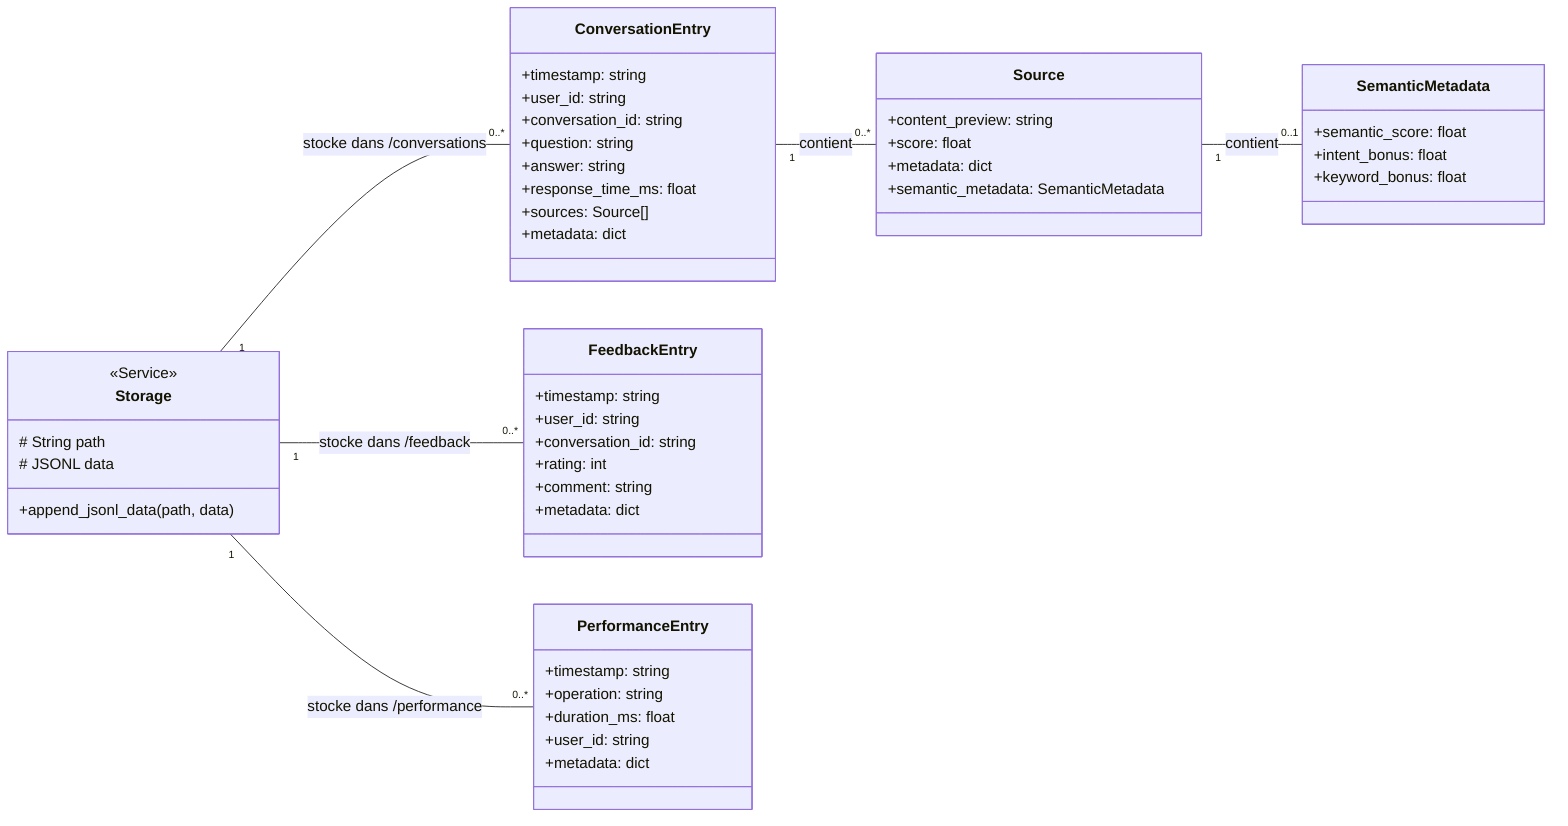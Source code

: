 classDiagram
    direction LR

    class Storage {
        <<Service>>
        # String path
        # JSONL data
        +append_jsonl_data(path, data)
    }

    class ConversationEntry {
        +timestamp: string
        +user_id: string
        +conversation_id: string
        +question: string
        +answer: string
        +response_time_ms: float
        +sources: Source[]
        +metadata: dict
    }

    class FeedbackEntry {
        +timestamp: string
        +user_id: string
        +conversation_id: string
        +rating: int
        +comment: string
        +metadata: dict
    }

    class PerformanceEntry {
        +timestamp: string
        +operation: string
        +duration_ms: float
        +user_id: string
        +metadata: dict
    }

    class Source {
        +content_preview: string
        +score: float
        +metadata: dict
        +semantic_metadata: SemanticMetadata
    }
    
    class SemanticMetadata {
      +semantic_score: float
      +intent_bonus: float
      +keyword_bonus: float
    }

    Storage "1" -- "0..*" ConversationEntry : stocke dans /conversations
    Storage "1" -- "0..*" FeedbackEntry : stocke dans /feedback
    Storage "1" -- "0..*" PerformanceEntry : stocke dans /performance

    ConversationEntry "1" -- "0..*" Source : contient
    Source "1" -- "0..1" SemanticMetadata : contient